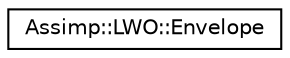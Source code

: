 digraph "Graphical Class Hierarchy"
{
  edge [fontname="Helvetica",fontsize="10",labelfontname="Helvetica",labelfontsize="10"];
  node [fontname="Helvetica",fontsize="10",shape=record];
  rankdir="LR";
  Node1 [label="Assimp::LWO::Envelope",height=0.2,width=0.4,color="black", fillcolor="white", style="filled",URL="$struct_assimp_1_1_l_w_o_1_1_envelope.html",tooltip="Data structure for a LWO animation envelope. "];
}
